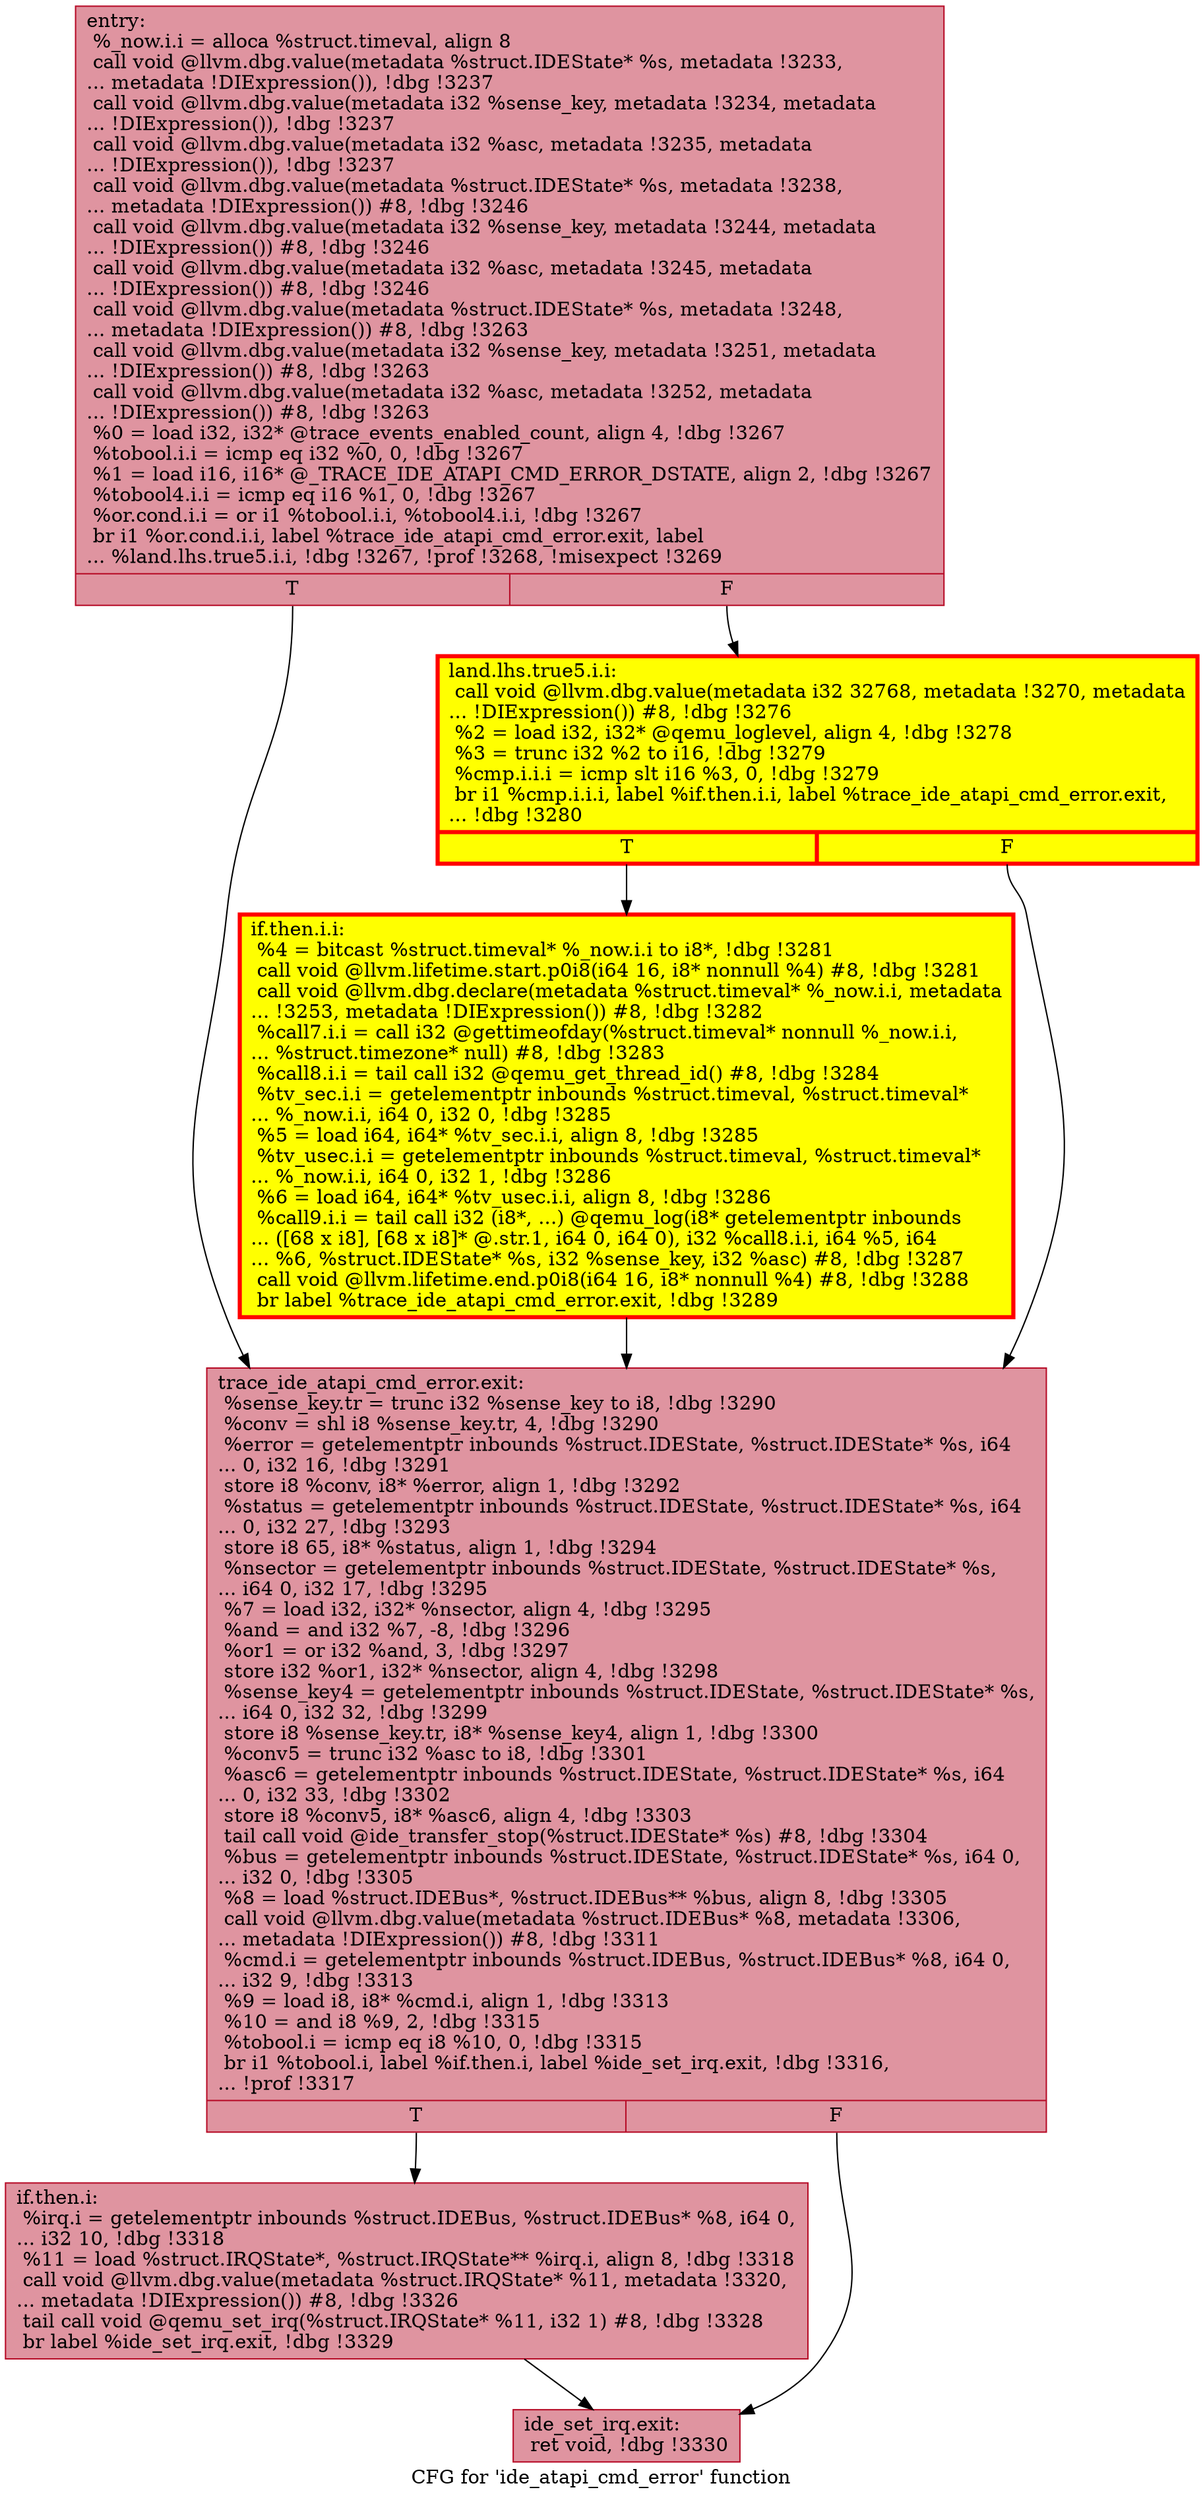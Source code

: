 digraph "CFG for 'ide_atapi_cmd_error' function" {
	label="CFG for 'ide_atapi_cmd_error' function";

	Node0x5591ec8bce70 [shape=record,color="#b70d28ff", style=filled, fillcolor="#b70d2870",label="{entry:\l  %_now.i.i = alloca %struct.timeval, align 8\l  call void @llvm.dbg.value(metadata %struct.IDEState* %s, metadata !3233,\l... metadata !DIExpression()), !dbg !3237\l  call void @llvm.dbg.value(metadata i32 %sense_key, metadata !3234, metadata\l... !DIExpression()), !dbg !3237\l  call void @llvm.dbg.value(metadata i32 %asc, metadata !3235, metadata\l... !DIExpression()), !dbg !3237\l  call void @llvm.dbg.value(metadata %struct.IDEState* %s, metadata !3238,\l... metadata !DIExpression()) #8, !dbg !3246\l  call void @llvm.dbg.value(metadata i32 %sense_key, metadata !3244, metadata\l... !DIExpression()) #8, !dbg !3246\l  call void @llvm.dbg.value(metadata i32 %asc, metadata !3245, metadata\l... !DIExpression()) #8, !dbg !3246\l  call void @llvm.dbg.value(metadata %struct.IDEState* %s, metadata !3248,\l... metadata !DIExpression()) #8, !dbg !3263\l  call void @llvm.dbg.value(metadata i32 %sense_key, metadata !3251, metadata\l... !DIExpression()) #8, !dbg !3263\l  call void @llvm.dbg.value(metadata i32 %asc, metadata !3252, metadata\l... !DIExpression()) #8, !dbg !3263\l  %0 = load i32, i32* @trace_events_enabled_count, align 4, !dbg !3267\l  %tobool.i.i = icmp eq i32 %0, 0, !dbg !3267\l  %1 = load i16, i16* @_TRACE_IDE_ATAPI_CMD_ERROR_DSTATE, align 2, !dbg !3267\l  %tobool4.i.i = icmp eq i16 %1, 0, !dbg !3267\l  %or.cond.i.i = or i1 %tobool.i.i, %tobool4.i.i, !dbg !3267\l  br i1 %or.cond.i.i, label %trace_ide_atapi_cmd_error.exit, label\l... %land.lhs.true5.i.i, !dbg !3267, !prof !3268, !misexpect !3269\l|{<s0>T|<s1>F}}"];
	Node0x5591ec8bce70:s0 -> Node0x5591ecba4410;
	Node0x5591ec8bce70:s1 -> Node0x5591ecbf7020;
	Node0x5591ecbf7020 [shape=record,penwidth=3.0, style="filled", color="red", fillcolor="yellow",label="{land.lhs.true5.i.i:                               \l  call void @llvm.dbg.value(metadata i32 32768, metadata !3270, metadata\l... !DIExpression()) #8, !dbg !3276\l  %2 = load i32, i32* @qemu_loglevel, align 4, !dbg !3278\l  %3 = trunc i32 %2 to i16, !dbg !3279\l  %cmp.i.i.i = icmp slt i16 %3, 0, !dbg !3279\l  br i1 %cmp.i.i.i, label %if.then.i.i, label %trace_ide_atapi_cmd_error.exit,\l... !dbg !3280\l|{<s0>T|<s1>F}}"];
	Node0x5591ecbf7020:s0 -> Node0x5591ecba86a0;
	Node0x5591ecbf7020:s1 -> Node0x5591ecba4410;
	Node0x5591ecba86a0 [shape=record,penwidth=3.0, style="filled", color="red", fillcolor="yellow",label="{if.then.i.i:                                      \l  %4 = bitcast %struct.timeval* %_now.i.i to i8*, !dbg !3281\l  call void @llvm.lifetime.start.p0i8(i64 16, i8* nonnull %4) #8, !dbg !3281\l  call void @llvm.dbg.declare(metadata %struct.timeval* %_now.i.i, metadata\l... !3253, metadata !DIExpression()) #8, !dbg !3282\l  %call7.i.i = call i32 @gettimeofday(%struct.timeval* nonnull %_now.i.i,\l... %struct.timezone* null) #8, !dbg !3283\l  %call8.i.i = tail call i32 @qemu_get_thread_id() #8, !dbg !3284\l  %tv_sec.i.i = getelementptr inbounds %struct.timeval, %struct.timeval*\l... %_now.i.i, i64 0, i32 0, !dbg !3285\l  %5 = load i64, i64* %tv_sec.i.i, align 8, !dbg !3285\l  %tv_usec.i.i = getelementptr inbounds %struct.timeval, %struct.timeval*\l... %_now.i.i, i64 0, i32 1, !dbg !3286\l  %6 = load i64, i64* %tv_usec.i.i, align 8, !dbg !3286\l  %call9.i.i = tail call i32 (i8*, ...) @qemu_log(i8* getelementptr inbounds\l... ([68 x i8], [68 x i8]* @.str.1, i64 0, i64 0), i32 %call8.i.i, i64 %5, i64\l... %6, %struct.IDEState* %s, i32 %sense_key, i32 %asc) #8, !dbg !3287\l  call void @llvm.lifetime.end.p0i8(i64 16, i8* nonnull %4) #8, !dbg !3288\l  br label %trace_ide_atapi_cmd_error.exit, !dbg !3289\l}"];
	Node0x5591ecba86a0 -> Node0x5591ecba4410;
	Node0x5591ecba4410 [shape=record,color="#b70d28ff", style=filled, fillcolor="#b70d2870",label="{trace_ide_atapi_cmd_error.exit:                   \l  %sense_key.tr = trunc i32 %sense_key to i8, !dbg !3290\l  %conv = shl i8 %sense_key.tr, 4, !dbg !3290\l  %error = getelementptr inbounds %struct.IDEState, %struct.IDEState* %s, i64\l... 0, i32 16, !dbg !3291\l  store i8 %conv, i8* %error, align 1, !dbg !3292\l  %status = getelementptr inbounds %struct.IDEState, %struct.IDEState* %s, i64\l... 0, i32 27, !dbg !3293\l  store i8 65, i8* %status, align 1, !dbg !3294\l  %nsector = getelementptr inbounds %struct.IDEState, %struct.IDEState* %s,\l... i64 0, i32 17, !dbg !3295\l  %7 = load i32, i32* %nsector, align 4, !dbg !3295\l  %and = and i32 %7, -8, !dbg !3296\l  %or1 = or i32 %and, 3, !dbg !3297\l  store i32 %or1, i32* %nsector, align 4, !dbg !3298\l  %sense_key4 = getelementptr inbounds %struct.IDEState, %struct.IDEState* %s,\l... i64 0, i32 32, !dbg !3299\l  store i8 %sense_key.tr, i8* %sense_key4, align 1, !dbg !3300\l  %conv5 = trunc i32 %asc to i8, !dbg !3301\l  %asc6 = getelementptr inbounds %struct.IDEState, %struct.IDEState* %s, i64\l... 0, i32 33, !dbg !3302\l  store i8 %conv5, i8* %asc6, align 4, !dbg !3303\l  tail call void @ide_transfer_stop(%struct.IDEState* %s) #8, !dbg !3304\l  %bus = getelementptr inbounds %struct.IDEState, %struct.IDEState* %s, i64 0,\l... i32 0, !dbg !3305\l  %8 = load %struct.IDEBus*, %struct.IDEBus** %bus, align 8, !dbg !3305\l  call void @llvm.dbg.value(metadata %struct.IDEBus* %8, metadata !3306,\l... metadata !DIExpression()) #8, !dbg !3311\l  %cmd.i = getelementptr inbounds %struct.IDEBus, %struct.IDEBus* %8, i64 0,\l... i32 9, !dbg !3313\l  %9 = load i8, i8* %cmd.i, align 1, !dbg !3313\l  %10 = and i8 %9, 2, !dbg !3315\l  %tobool.i = icmp eq i8 %10, 0, !dbg !3315\l  br i1 %tobool.i, label %if.then.i, label %ide_set_irq.exit, !dbg !3316,\l... !prof !3317\l|{<s0>T|<s1>F}}"];
	Node0x5591ecba4410:s0 -> Node0x5591ebee2fd0;
	Node0x5591ecba4410:s1 -> Node0x5591ecbf70e0;
	Node0x5591ebee2fd0 [shape=record,color="#b70d28ff", style=filled, fillcolor="#b70d2870",label="{if.then.i:                                        \l  %irq.i = getelementptr inbounds %struct.IDEBus, %struct.IDEBus* %8, i64 0,\l... i32 10, !dbg !3318\l  %11 = load %struct.IRQState*, %struct.IRQState** %irq.i, align 8, !dbg !3318\l  call void @llvm.dbg.value(metadata %struct.IRQState* %11, metadata !3320,\l... metadata !DIExpression()) #8, !dbg !3326\l  tail call void @qemu_set_irq(%struct.IRQState* %11, i32 1) #8, !dbg !3328\l  br label %ide_set_irq.exit, !dbg !3329\l}"];
	Node0x5591ebee2fd0 -> Node0x5591ecbf70e0;
	Node0x5591ecbf70e0 [shape=record,color="#b70d28ff", style=filled, fillcolor="#b70d2870",label="{ide_set_irq.exit:                                 \l  ret void, !dbg !3330\l}"];
}
